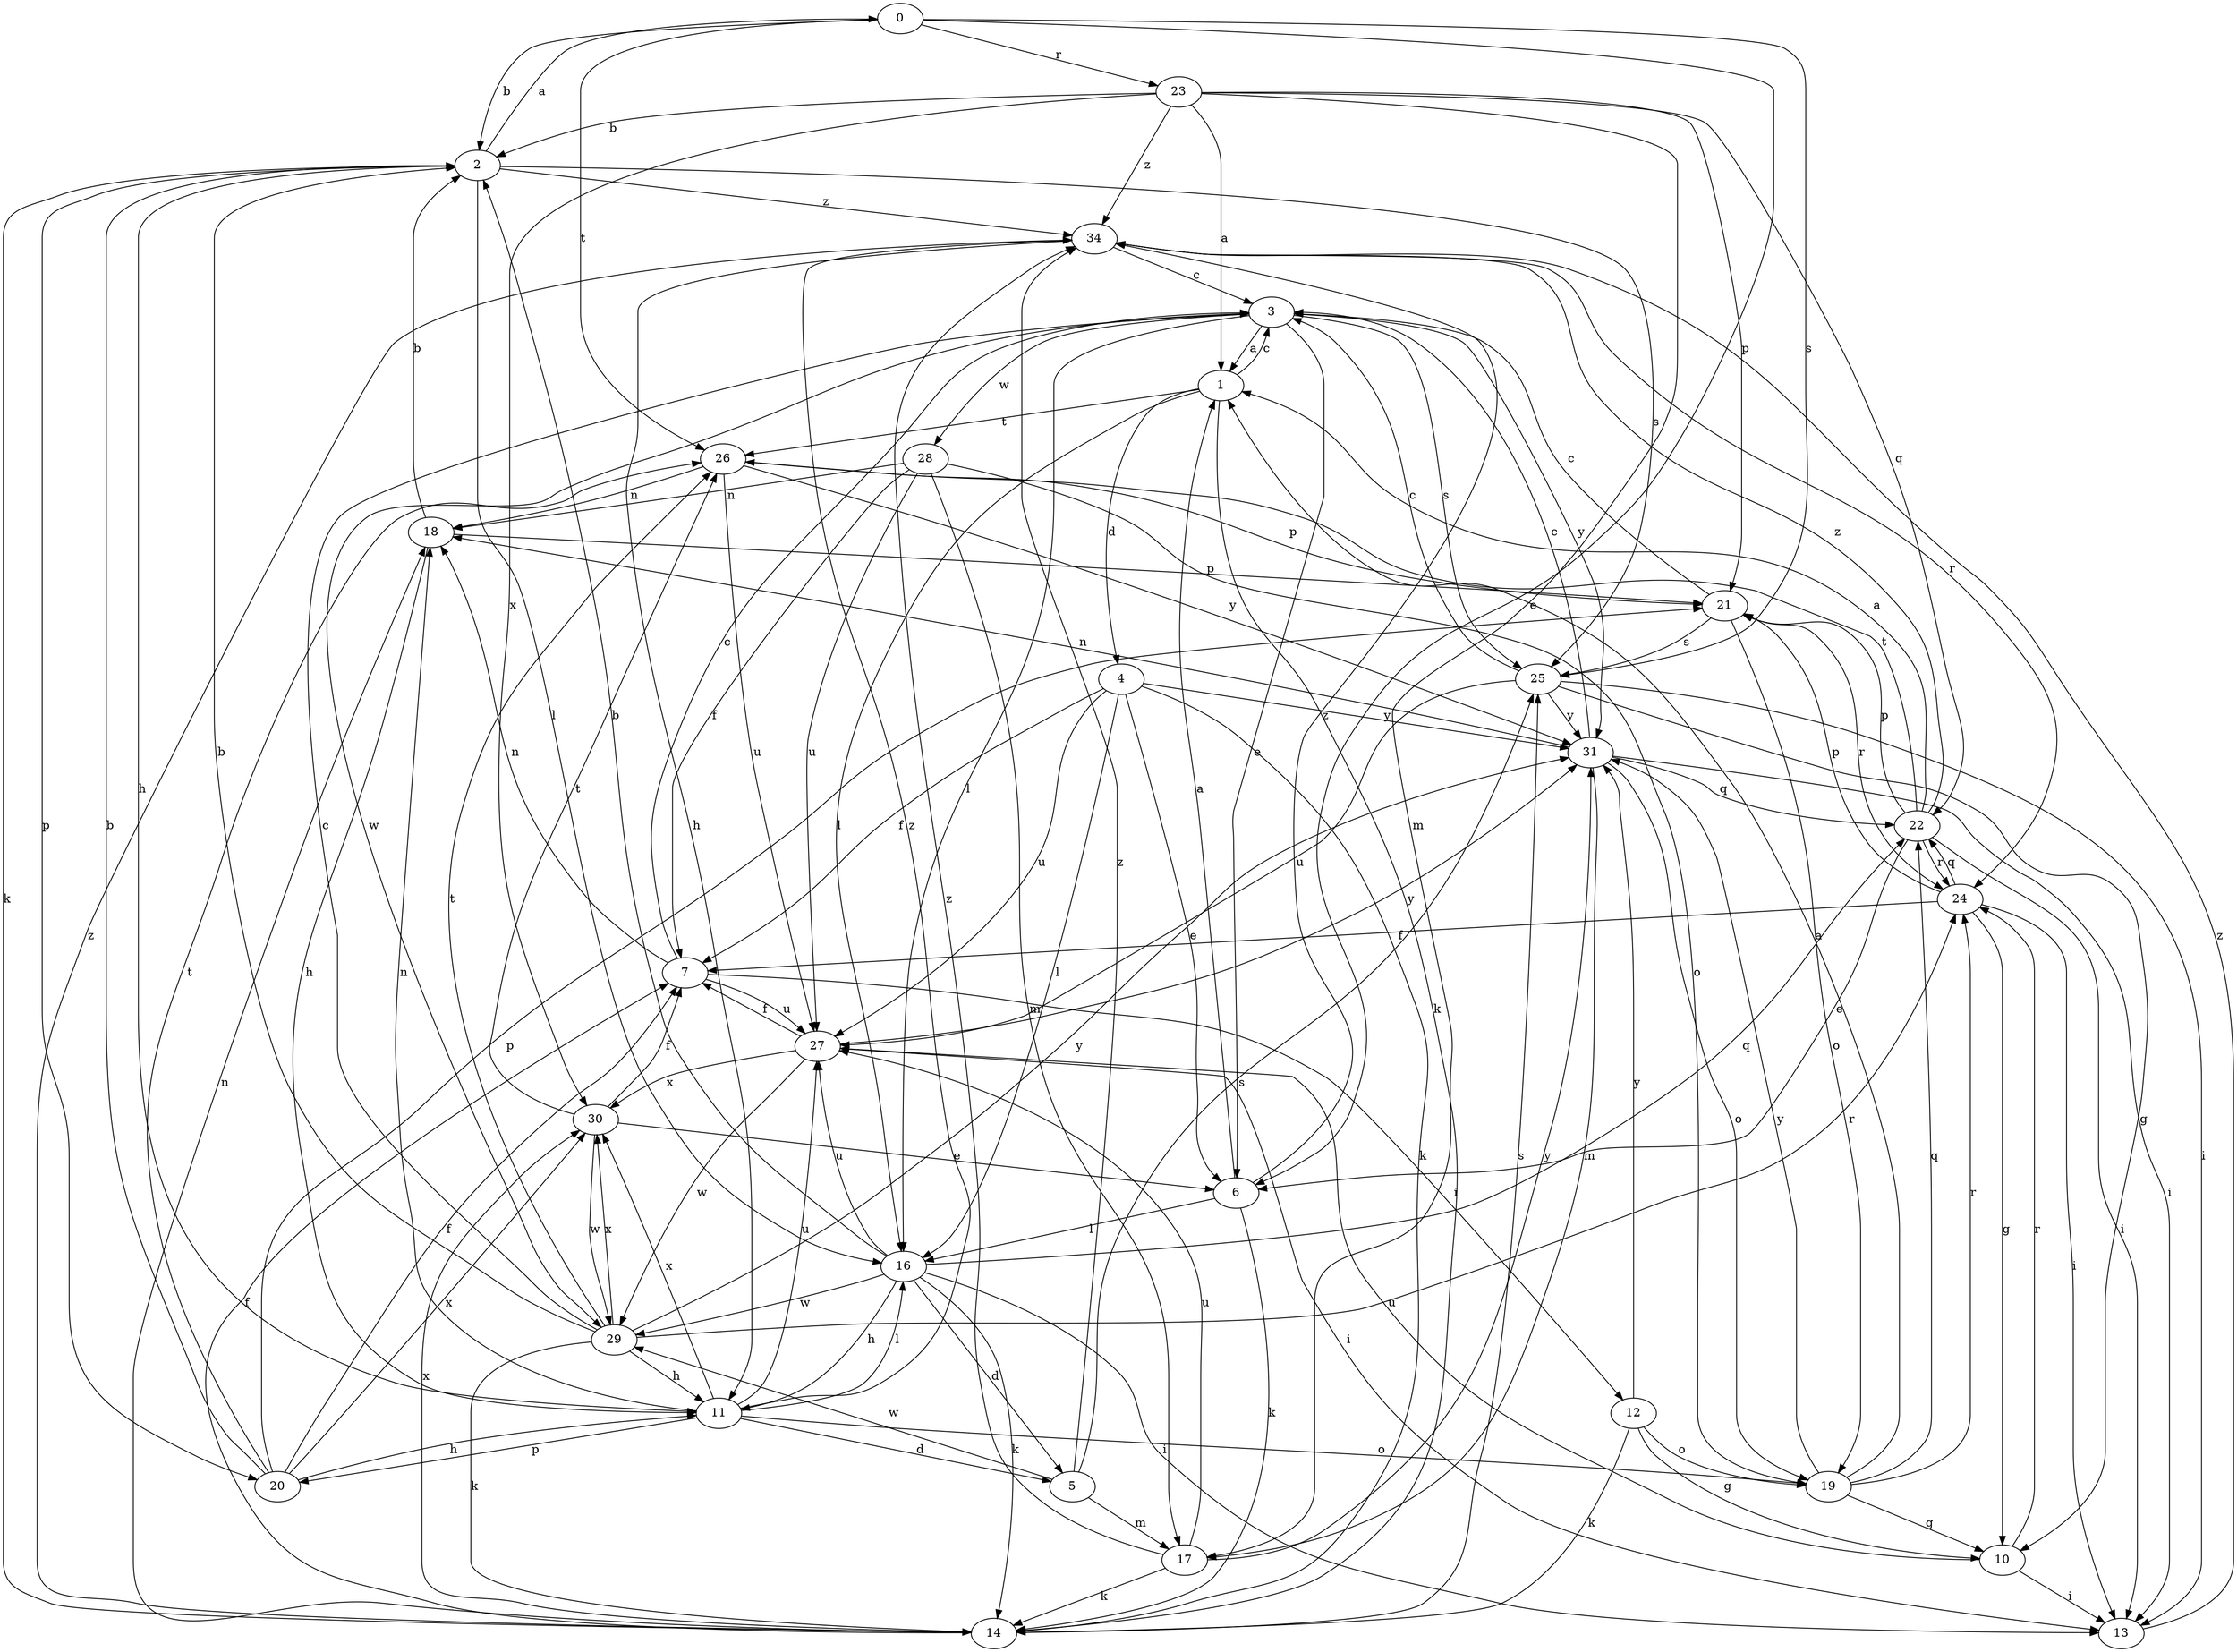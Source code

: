 strict digraph  {
0;
1;
2;
3;
4;
5;
6;
7;
10;
11;
12;
13;
14;
16;
17;
18;
19;
20;
21;
22;
23;
24;
25;
26;
27;
28;
29;
30;
31;
34;
0 -> 2  [label=b];
0 -> 6  [label=e];
0 -> 23  [label=r];
0 -> 25  [label=s];
0 -> 26  [label=t];
1 -> 3  [label=c];
1 -> 4  [label=d];
1 -> 14  [label=k];
1 -> 16  [label=l];
1 -> 26  [label=t];
2 -> 0  [label=a];
2 -> 11  [label=h];
2 -> 14  [label=k];
2 -> 16  [label=l];
2 -> 20  [label=p];
2 -> 25  [label=s];
2 -> 34  [label=z];
3 -> 1  [label=a];
3 -> 6  [label=e];
3 -> 16  [label=l];
3 -> 25  [label=s];
3 -> 28  [label=w];
3 -> 29  [label=w];
3 -> 31  [label=y];
4 -> 6  [label=e];
4 -> 7  [label=f];
4 -> 14  [label=k];
4 -> 16  [label=l];
4 -> 27  [label=u];
4 -> 31  [label=y];
5 -> 17  [label=m];
5 -> 25  [label=s];
5 -> 29  [label=w];
5 -> 34  [label=z];
6 -> 1  [label=a];
6 -> 14  [label=k];
6 -> 16  [label=l];
6 -> 34  [label=z];
7 -> 3  [label=c];
7 -> 12  [label=i];
7 -> 18  [label=n];
7 -> 27  [label=u];
10 -> 13  [label=i];
10 -> 24  [label=r];
10 -> 27  [label=u];
11 -> 5  [label=d];
11 -> 16  [label=l];
11 -> 18  [label=n];
11 -> 19  [label=o];
11 -> 20  [label=p];
11 -> 27  [label=u];
11 -> 30  [label=x];
11 -> 34  [label=z];
12 -> 10  [label=g];
12 -> 14  [label=k];
12 -> 19  [label=o];
12 -> 31  [label=y];
13 -> 34  [label=z];
14 -> 7  [label=f];
14 -> 18  [label=n];
14 -> 25  [label=s];
14 -> 30  [label=x];
14 -> 34  [label=z];
16 -> 2  [label=b];
16 -> 5  [label=d];
16 -> 11  [label=h];
16 -> 13  [label=i];
16 -> 14  [label=k];
16 -> 22  [label=q];
16 -> 27  [label=u];
16 -> 29  [label=w];
17 -> 14  [label=k];
17 -> 27  [label=u];
17 -> 31  [label=y];
17 -> 34  [label=z];
18 -> 2  [label=b];
18 -> 11  [label=h];
18 -> 21  [label=p];
19 -> 1  [label=a];
19 -> 10  [label=g];
19 -> 22  [label=q];
19 -> 24  [label=r];
19 -> 31  [label=y];
20 -> 2  [label=b];
20 -> 7  [label=f];
20 -> 11  [label=h];
20 -> 21  [label=p];
20 -> 26  [label=t];
20 -> 30  [label=x];
21 -> 3  [label=c];
21 -> 19  [label=o];
21 -> 24  [label=r];
21 -> 25  [label=s];
22 -> 1  [label=a];
22 -> 6  [label=e];
22 -> 13  [label=i];
22 -> 21  [label=p];
22 -> 24  [label=r];
22 -> 26  [label=t];
22 -> 34  [label=z];
23 -> 1  [label=a];
23 -> 2  [label=b];
23 -> 17  [label=m];
23 -> 21  [label=p];
23 -> 22  [label=q];
23 -> 30  [label=x];
23 -> 34  [label=z];
24 -> 7  [label=f];
24 -> 10  [label=g];
24 -> 13  [label=i];
24 -> 21  [label=p];
24 -> 22  [label=q];
25 -> 3  [label=c];
25 -> 10  [label=g];
25 -> 13  [label=i];
25 -> 27  [label=u];
25 -> 31  [label=y];
26 -> 18  [label=n];
26 -> 21  [label=p];
26 -> 27  [label=u];
26 -> 31  [label=y];
27 -> 7  [label=f];
27 -> 13  [label=i];
27 -> 29  [label=w];
27 -> 30  [label=x];
27 -> 31  [label=y];
28 -> 7  [label=f];
28 -> 17  [label=m];
28 -> 18  [label=n];
28 -> 19  [label=o];
28 -> 27  [label=u];
29 -> 2  [label=b];
29 -> 3  [label=c];
29 -> 11  [label=h];
29 -> 14  [label=k];
29 -> 24  [label=r];
29 -> 26  [label=t];
29 -> 30  [label=x];
29 -> 31  [label=y];
30 -> 6  [label=e];
30 -> 7  [label=f];
30 -> 26  [label=t];
30 -> 29  [label=w];
31 -> 3  [label=c];
31 -> 13  [label=i];
31 -> 17  [label=m];
31 -> 18  [label=n];
31 -> 19  [label=o];
31 -> 22  [label=q];
34 -> 3  [label=c];
34 -> 11  [label=h];
34 -> 24  [label=r];
}
